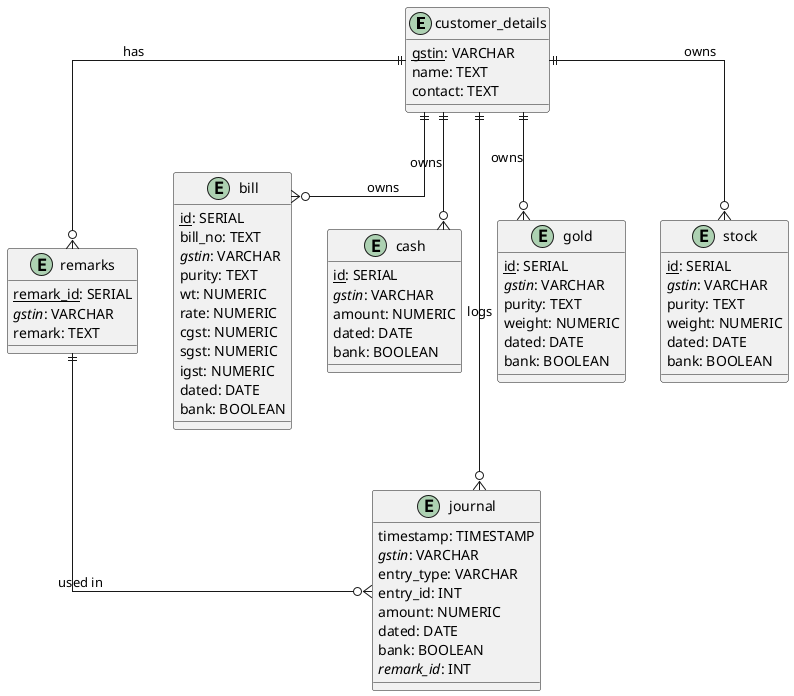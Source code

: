 @startuml
!define primaryKey(x) <u>x</u>
!define foreignKey(x) <i>x</i>
skinparam linetype ortho

entity "customer_details" {
  primaryKey(gstin): VARCHAR
  name: TEXT
  contact: TEXT
}

entity "remarks" {
  primaryKey(remark_id): SERIAL
  foreignKey(gstin): VARCHAR
  remark: TEXT
}

entity "bill" {
  primaryKey(id): SERIAL
  bill_no: TEXT
  foreignKey(gstin): VARCHAR
  purity: TEXT
  wt: NUMERIC
  rate: NUMERIC
  cgst: NUMERIC
  sgst: NUMERIC
  igst: NUMERIC
  dated: DATE
  bank: BOOLEAN
}

entity "cash" {
  primaryKey(id): SERIAL
  foreignKey(gstin): VARCHAR
  amount: NUMERIC
  dated: DATE
  bank: BOOLEAN
}

entity "gold" {
  primaryKey(id): SERIAL
  foreignKey(gstin): VARCHAR
  purity: TEXT
  weight: NUMERIC
  dated: DATE
  bank: BOOLEAN
}

entity "stock" {
  primaryKey(id): SERIAL
  foreignKey(gstin): VARCHAR
  purity: TEXT
  weight: NUMERIC
  dated: DATE
  bank: BOOLEAN
}

entity "journal" {
  timestamp: TIMESTAMP
  foreignKey(gstin): VARCHAR
  entry_type: VARCHAR
  entry_id: INT
  amount: NUMERIC
  dated: DATE
  bank: BOOLEAN
  foreignKey(remark_id): INT
}

' Relationships
customer_details ||--o{ remarks : has
customer_details ||--o{ bill : owns
customer_details ||--o{ cash : owns
customer_details ||--o{ gold : owns
customer_details ||--o{ stock : owns
customer_details ||--o{ journal : logs

remarks ||--o{ journal : "used in"

@enduml